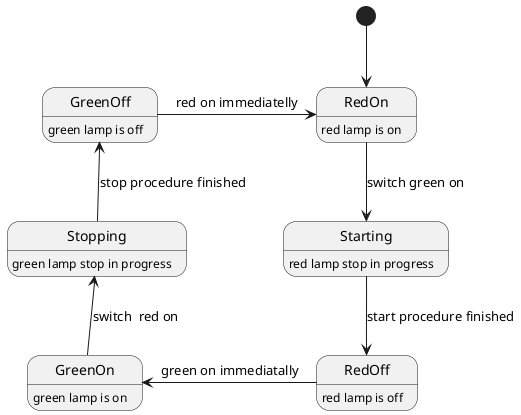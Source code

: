 @startuml
GreenOff : green lamp is off
GreenOn : green lamp is on
RedOff : red lamp is off
RedOn : red lamp is on
Starting : red lamp stop in progress
Stopping : green lamp stop in progress
[*] --> RedOn
RedOn --> Starting : switch green on
Starting --> RedOff : start procedure finished
RedOff -left-> GreenOn : green on immediatally
GreenOn -up-> Stopping : switch  red on
Stopping -up-> GreenOff :  stop procedure finished
GreenOff -right-> RedOn :  red on immediatelly
@enduml